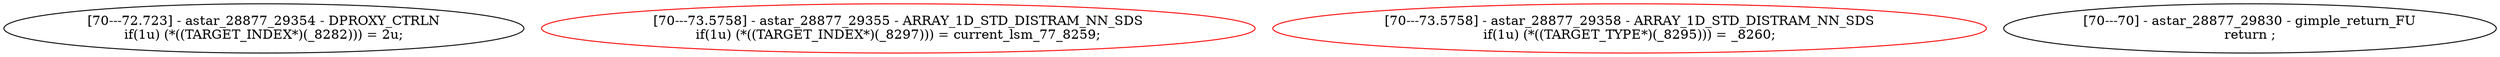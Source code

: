 digraph G {
40[label="[70---72.723] - astar_28877_29354 - DPROXY_CTRLN\nif(1u) (*((TARGET_INDEX*)(_8282))) = 2u;\n"];
41[color=red,label="[70---73.5758] - astar_28877_29355 - ARRAY_1D_STD_DISTRAM_NN_SDS\nif(1u) (*((TARGET_INDEX*)(_8297))) = current_lsm_77_8259;\n"];
42[color=red,label="[70---73.5758] - astar_28877_29358 - ARRAY_1D_STD_DISTRAM_NN_SDS\nif(1u) (*((TARGET_TYPE*)(_8295))) = _8260;\n"];
43[label="[70---70] - astar_28877_29830 - gimple_return_FU\nreturn ;\n"];
}
